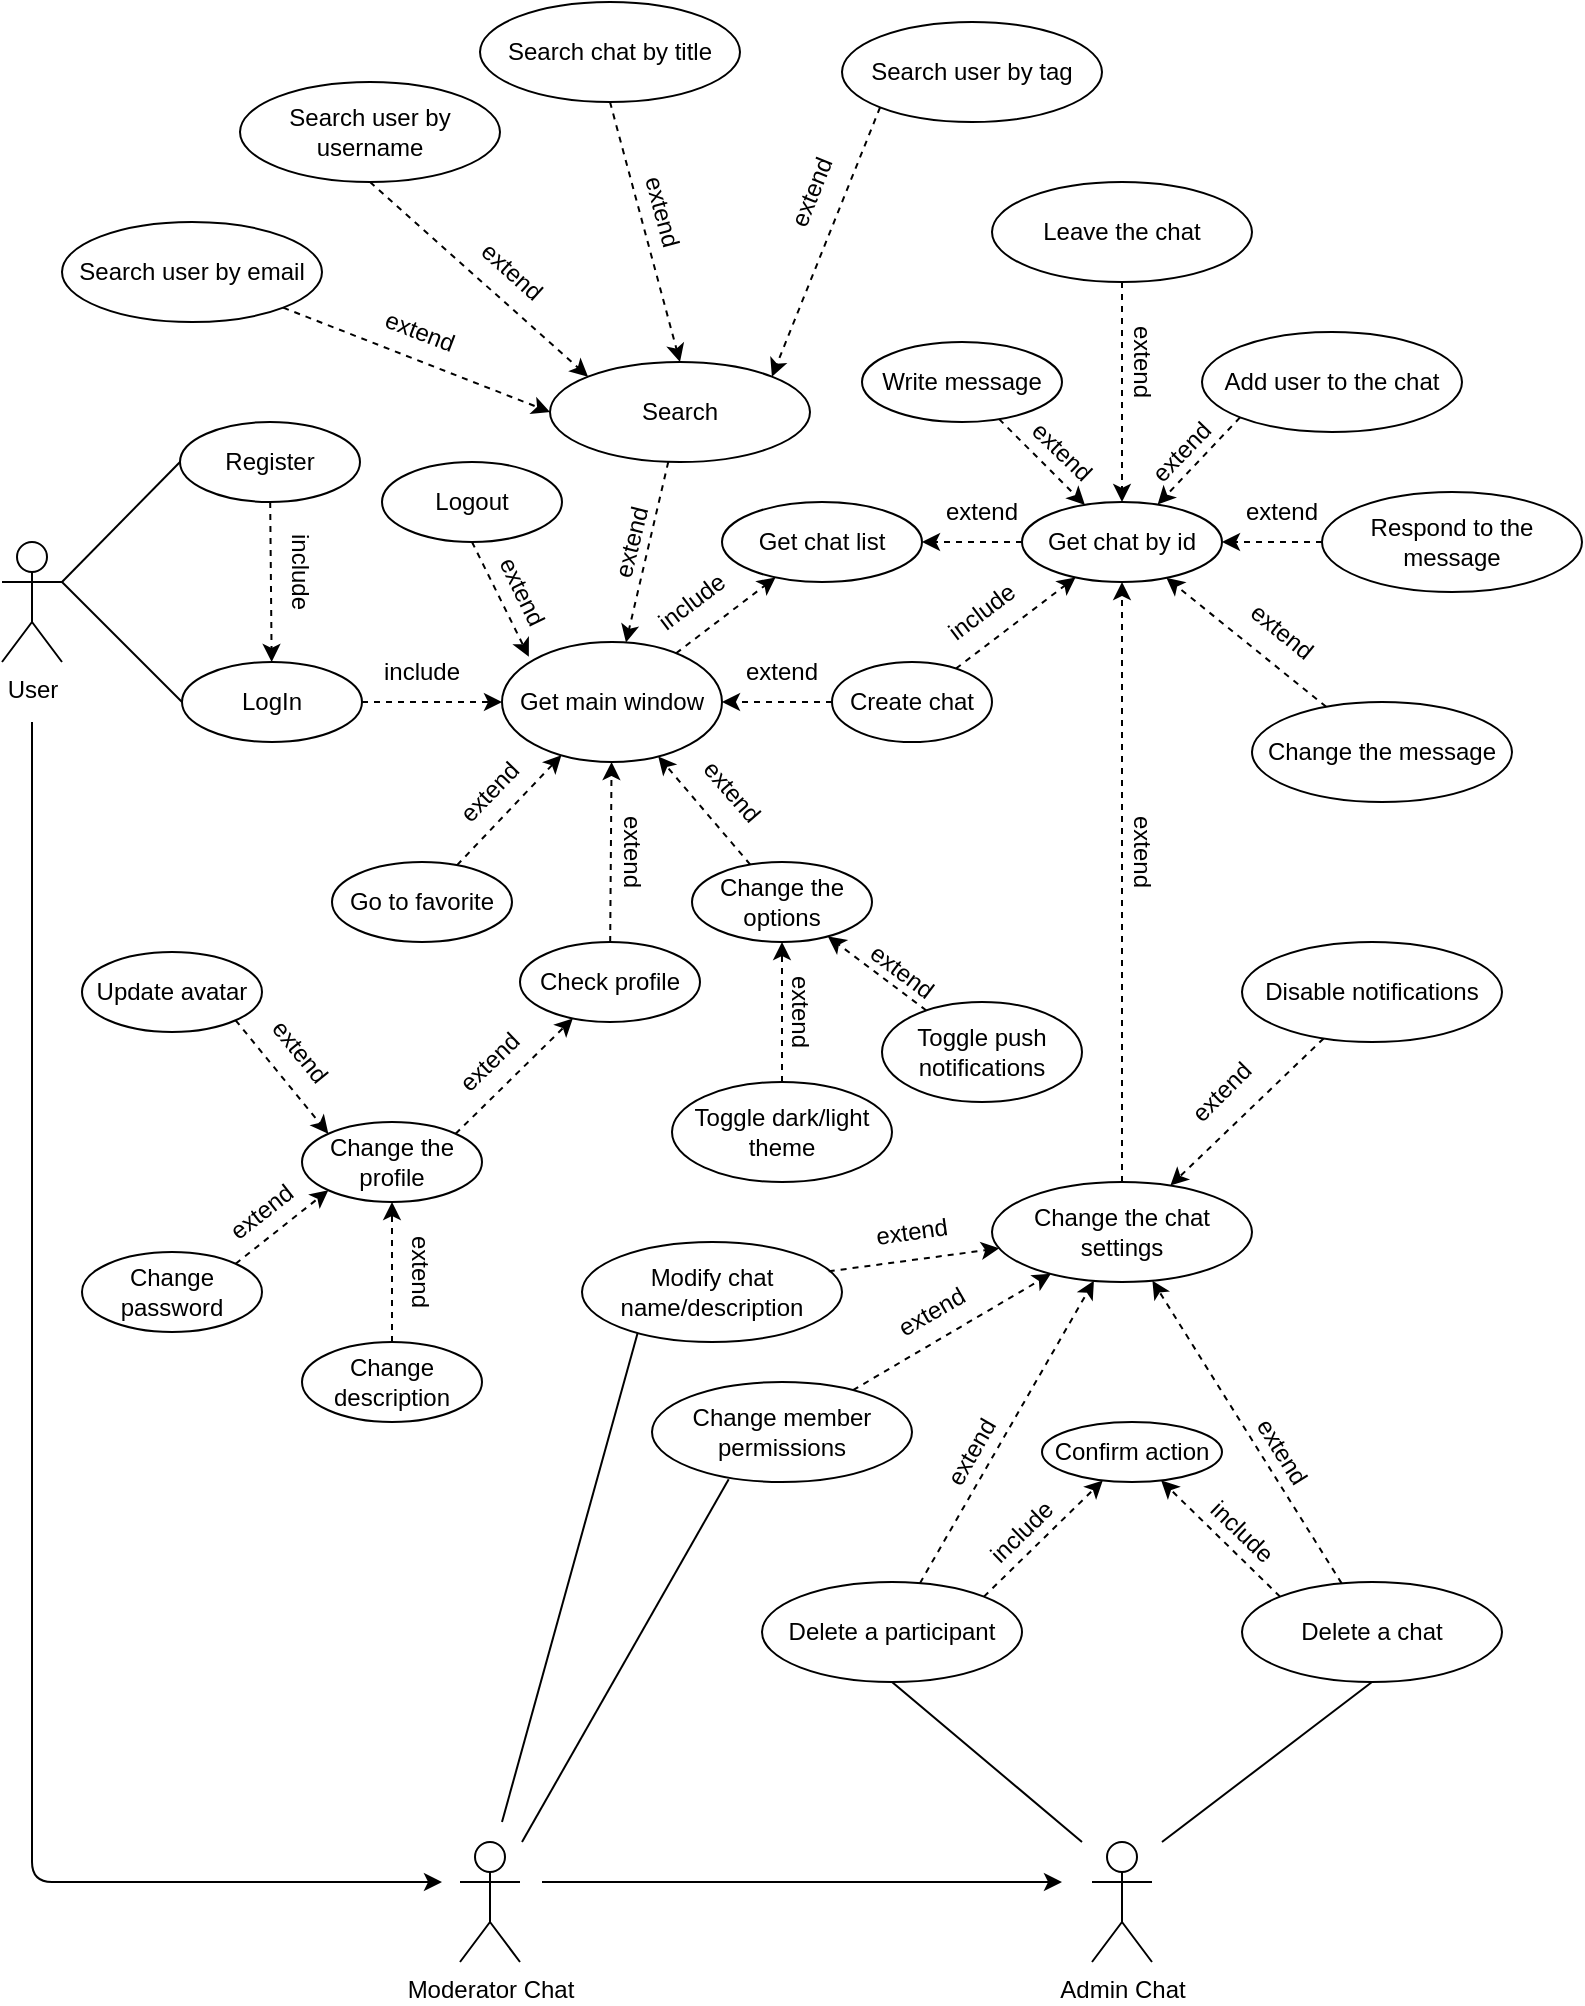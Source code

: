 <mxfile>
    <diagram id="J_mZfzTJKxPo_2OYkwWj" name="Page-1">
        <mxGraphModel dx="472" dy="543" grid="1" gridSize="10" guides="1" tooltips="1" connect="1" arrows="1" fold="1" page="1" pageScale="1" pageWidth="850" pageHeight="1100" math="0" shadow="0">
            <root>
                <mxCell id="0"/>
                <mxCell id="1" parent="0"/>
                <mxCell id="2" value="User" style="shape=umlActor;verticalLabelPosition=bottom;verticalAlign=top;html=1;outlineConnect=0;" parent="1" vertex="1">
                    <mxGeometry x="50" y="320" width="30" height="60" as="geometry"/>
                </mxCell>
                <mxCell id="3" value="Moderator Chat&lt;span style=&quot;color: rgba(0, 0, 0, 0); font-family: monospace; font-size: 0px; text-align: start;&quot;&gt;%3CmxGraphModel%3E%3Croot%3E%3CmxCell%20id%3D%220%22%2F%3E%3CmxCell%20id%3D%221%22%20parent%3D%220%22%2F%3E%3CmxCell%20id%3D%222%22%20value%3D%22User%22%20style%3D%22shape%3DumlActor%3BverticalLabelPosition%3Dbottom%3BverticalAlign%3Dtop%3Bhtml%3D1%3BoutlineConnect%3D0%3B%22%20vertex%3D%221%22%20parent%3D%221%22%3E%3CmxGeometry%20x%3D%22250%22%20y%3D%22370%22%20width%3D%2230%22%20height%3D%2260%22%20as%3D%22geometry%22%2F%3E%3C%2FmxCell%3E%3C%2Froot%3E%3C%2FmxGraphModel%3E&lt;/span&gt;" style="shape=umlActor;verticalLabelPosition=bottom;verticalAlign=top;html=1;outlineConnect=0;" parent="1" vertex="1">
                    <mxGeometry x="279" y="970" width="30" height="60" as="geometry"/>
                </mxCell>
                <mxCell id="4" value="Admin Chat" style="shape=umlActor;verticalLabelPosition=bottom;verticalAlign=top;html=1;outlineConnect=0;" parent="1" vertex="1">
                    <mxGeometry x="595" y="970" width="30" height="60" as="geometry"/>
                </mxCell>
                <mxCell id="8" value="" style="endArrow=classic;html=1;" parent="1" edge="1">
                    <mxGeometry width="50" height="50" relative="1" as="geometry">
                        <mxPoint x="65" y="410" as="sourcePoint"/>
                        <mxPoint x="270" y="990" as="targetPoint"/>
                        <Array as="points">
                            <mxPoint x="65" y="990"/>
                        </Array>
                    </mxGeometry>
                </mxCell>
                <mxCell id="9" value="LogIn" style="ellipse;whiteSpace=wrap;html=1;" parent="1" vertex="1">
                    <mxGeometry x="140" y="380" width="90" height="40" as="geometry"/>
                </mxCell>
                <mxCell id="11" value="Register" style="ellipse;whiteSpace=wrap;html=1;" parent="1" vertex="1">
                    <mxGeometry x="139" y="260" width="90" height="40" as="geometry"/>
                </mxCell>
                <mxCell id="13" value="" style="endArrow=none;html=1;exitX=1;exitY=0.333;exitDx=0;exitDy=0;exitPerimeter=0;entryX=0;entryY=0.5;entryDx=0;entryDy=0;" parent="1" source="2" target="11" edge="1">
                    <mxGeometry width="50" height="50" relative="1" as="geometry">
                        <mxPoint x="120" y="350" as="sourcePoint"/>
                        <mxPoint x="170" y="300" as="targetPoint"/>
                    </mxGeometry>
                </mxCell>
                <mxCell id="14" value="" style="endArrow=none;html=1;entryX=0;entryY=0.5;entryDx=0;entryDy=0;" parent="1" target="9" edge="1">
                    <mxGeometry width="50" height="50" relative="1" as="geometry">
                        <mxPoint x="80" y="340" as="sourcePoint"/>
                        <mxPoint x="140" y="340" as="targetPoint"/>
                    </mxGeometry>
                </mxCell>
                <mxCell id="16" value="" style="endArrow=classic;html=1;dashed=1;" parent="1" source="11" target="9" edge="1">
                    <mxGeometry width="50" height="50" relative="1" as="geometry">
                        <mxPoint x="120" y="350" as="sourcePoint"/>
                        <mxPoint x="170" y="300" as="targetPoint"/>
                    </mxGeometry>
                </mxCell>
                <mxCell id="18" value="include" style="text;html=1;strokeColor=none;fillColor=none;align=center;verticalAlign=middle;whiteSpace=wrap;rounded=0;rotation=90;" parent="1" vertex="1">
                    <mxGeometry x="169" y="320" width="60" height="30" as="geometry"/>
                </mxCell>
                <mxCell id="19" value="Get main window" style="ellipse;whiteSpace=wrap;html=1;" parent="1" vertex="1">
                    <mxGeometry x="300" y="370" width="110" height="60" as="geometry"/>
                </mxCell>
                <mxCell id="20" value="" style="endArrow=classic;html=1;dashed=1;entryX=0;entryY=0.5;entryDx=0;entryDy=0;" parent="1" source="9" target="19" edge="1">
                    <mxGeometry width="50" height="50" relative="1" as="geometry">
                        <mxPoint x="195" y="310" as="sourcePoint"/>
                        <mxPoint x="195" y="390" as="targetPoint"/>
                    </mxGeometry>
                </mxCell>
                <mxCell id="21" value="include" style="text;html=1;strokeColor=none;fillColor=none;align=center;verticalAlign=middle;whiteSpace=wrap;rounded=0;rotation=0;" parent="1" vertex="1">
                    <mxGeometry x="230" y="370" width="60" height="30" as="geometry"/>
                </mxCell>
                <mxCell id="22" value="Search" style="ellipse;whiteSpace=wrap;html=1;" parent="1" vertex="1">
                    <mxGeometry x="324" y="230" width="130" height="50" as="geometry"/>
                </mxCell>
                <mxCell id="23" value="" style="endArrow=classic;html=1;dashed=1;" parent="1" source="22" target="19" edge="1">
                    <mxGeometry width="50" height="50" relative="1" as="geometry">
                        <mxPoint x="354.62" y="310" as="sourcePoint"/>
                        <mxPoint x="354.62" y="390" as="targetPoint"/>
                    </mxGeometry>
                </mxCell>
                <mxCell id="24" value="extend" style="text;html=1;strokeColor=none;fillColor=none;align=center;verticalAlign=middle;whiteSpace=wrap;rounded=0;rotation=284;" parent="1" vertex="1">
                    <mxGeometry x="335" y="305" width="60" height="30" as="geometry"/>
                </mxCell>
                <mxCell id="25" value="Get chat list" style="ellipse;whiteSpace=wrap;html=1;" parent="1" vertex="1">
                    <mxGeometry x="410" y="300" width="100" height="40" as="geometry"/>
                </mxCell>
                <mxCell id="26" value="" style="endArrow=classic;html=1;dashed=1;" parent="1" source="19" target="25" edge="1">
                    <mxGeometry width="50" height="50" relative="1" as="geometry">
                        <mxPoint x="360" y="490" as="sourcePoint"/>
                        <mxPoint x="365.0" y="380" as="targetPoint"/>
                    </mxGeometry>
                </mxCell>
                <mxCell id="27" value="include" style="text;html=1;strokeColor=none;fillColor=none;align=center;verticalAlign=middle;whiteSpace=wrap;rounded=0;rotation=323;" parent="1" vertex="1">
                    <mxGeometry x="365" y="335" width="60" height="30" as="geometry"/>
                </mxCell>
                <mxCell id="28" value="Get chat by id" style="ellipse;whiteSpace=wrap;html=1;" parent="1" vertex="1">
                    <mxGeometry x="560" y="300" width="100" height="40" as="geometry"/>
                </mxCell>
                <mxCell id="29" value="" style="endArrow=classic;html=1;dashed=1;entryX=1;entryY=0.5;entryDx=0;entryDy=0;" parent="1" source="28" target="25" edge="1">
                    <mxGeometry width="50" height="50" relative="1" as="geometry">
                        <mxPoint x="489.996" y="387.901" as="sourcePoint"/>
                        <mxPoint x="539.728" y="349.998" as="targetPoint"/>
                    </mxGeometry>
                </mxCell>
                <mxCell id="30" value="extend" style="text;html=1;strokeColor=none;fillColor=none;align=center;verticalAlign=middle;whiteSpace=wrap;rounded=0;rotation=0;" parent="1" vertex="1">
                    <mxGeometry x="510" y="290" width="60" height="30" as="geometry"/>
                </mxCell>
                <mxCell id="31" value="Write message" style="ellipse;whiteSpace=wrap;html=1;" parent="1" vertex="1">
                    <mxGeometry x="480" y="220" width="100" height="40" as="geometry"/>
                </mxCell>
                <mxCell id="32" value="Leave the chat" style="ellipse;whiteSpace=wrap;html=1;" parent="1" vertex="1">
                    <mxGeometry x="545" y="140" width="130" height="50" as="geometry"/>
                </mxCell>
                <mxCell id="33" value="Add user to the chat" style="ellipse;whiteSpace=wrap;html=1;" parent="1" vertex="1">
                    <mxGeometry x="650" y="215" width="130" height="50" as="geometry"/>
                </mxCell>
                <mxCell id="34" value="" style="endArrow=classic;html=1;dashed=1;" parent="1" source="31" target="28" edge="1">
                    <mxGeometry width="50" height="50" relative="1" as="geometry">
                        <mxPoint x="570" y="330" as="sourcePoint"/>
                        <mxPoint x="520" y="330" as="targetPoint"/>
                    </mxGeometry>
                </mxCell>
                <mxCell id="35" value="" style="endArrow=classic;html=1;dashed=1;" parent="1" source="32" target="28" edge="1">
                    <mxGeometry width="50" height="50" relative="1" as="geometry">
                        <mxPoint x="558.57" y="268.57" as="sourcePoint"/>
                        <mxPoint x="601.43" y="311.43" as="targetPoint"/>
                    </mxGeometry>
                </mxCell>
                <mxCell id="36" value="" style="endArrow=classic;html=1;dashed=1;exitX=0;exitY=1;exitDx=0;exitDy=0;" parent="1" source="33" target="28" edge="1">
                    <mxGeometry width="50" height="50" relative="1" as="geometry">
                        <mxPoint x="620" y="225" as="sourcePoint"/>
                        <mxPoint x="620" y="310" as="targetPoint"/>
                    </mxGeometry>
                </mxCell>
                <mxCell id="37" value="Respond to the message" style="ellipse;whiteSpace=wrap;html=1;" parent="1" vertex="1">
                    <mxGeometry x="710" y="295" width="130" height="50" as="geometry"/>
                </mxCell>
                <mxCell id="38" value="" style="endArrow=classic;html=1;dashed=1;" parent="1" source="37" target="28" edge="1">
                    <mxGeometry width="50" height="50" relative="1" as="geometry">
                        <mxPoint x="701.288" y="334.998" as="sourcePoint"/>
                        <mxPoint x="660.003" y="378.623" as="targetPoint"/>
                    </mxGeometry>
                </mxCell>
                <mxCell id="39" value="Create chat" style="ellipse;whiteSpace=wrap;html=1;" parent="1" vertex="1">
                    <mxGeometry x="465" y="380" width="80" height="40" as="geometry"/>
                </mxCell>
                <mxCell id="40" value="" style="endArrow=classic;html=1;dashed=1;exitX=0;exitY=0.5;exitDx=0;exitDy=0;entryX=1;entryY=0.5;entryDx=0;entryDy=0;" parent="1" source="39" target="19" edge="1">
                    <mxGeometry width="50" height="50" relative="1" as="geometry">
                        <mxPoint x="397.026" y="385.611" as="sourcePoint"/>
                        <mxPoint x="446.758" y="347.708" as="targetPoint"/>
                    </mxGeometry>
                </mxCell>
                <mxCell id="41" value="extend" style="text;html=1;strokeColor=none;fillColor=none;align=center;verticalAlign=middle;whiteSpace=wrap;rounded=0;rotation=0;" parent="1" vertex="1">
                    <mxGeometry x="410" y="370" width="60" height="30" as="geometry"/>
                </mxCell>
                <mxCell id="42" value="" style="endArrow=classic;html=1;dashed=1;" parent="1" source="39" target="28" edge="1">
                    <mxGeometry width="50" height="50" relative="1" as="geometry">
                        <mxPoint x="520" y="450" as="sourcePoint"/>
                        <mxPoint x="590.0" y="450" as="targetPoint"/>
                    </mxGeometry>
                </mxCell>
                <mxCell id="43" value="include" style="text;html=1;strokeColor=none;fillColor=none;align=center;verticalAlign=middle;whiteSpace=wrap;rounded=0;rotation=323;" parent="1" vertex="1">
                    <mxGeometry x="510" y="340" width="60" height="30" as="geometry"/>
                </mxCell>
                <mxCell id="44" value="Go to favorite" style="ellipse;whiteSpace=wrap;html=1;" parent="1" vertex="1">
                    <mxGeometry x="215" y="480" width="90" height="40" as="geometry"/>
                </mxCell>
                <mxCell id="45" value="" style="endArrow=classic;html=1;dashed=1;" parent="1" source="44" target="19" edge="1">
                    <mxGeometry width="50" height="50" relative="1" as="geometry">
                        <mxPoint x="330" y="480" as="sourcePoint"/>
                        <mxPoint x="320" y="490" as="targetPoint"/>
                    </mxGeometry>
                </mxCell>
                <mxCell id="46" value="extend" style="text;html=1;strokeColor=none;fillColor=none;align=center;verticalAlign=middle;whiteSpace=wrap;rounded=0;rotation=314;" parent="1" vertex="1">
                    <mxGeometry x="264" y="430" width="60" height="30" as="geometry"/>
                </mxCell>
                <mxCell id="48" value="Check profile" style="ellipse;whiteSpace=wrap;html=1;" parent="1" vertex="1">
                    <mxGeometry x="309" y="520" width="90" height="40" as="geometry"/>
                </mxCell>
                <mxCell id="49" value="Change the options" style="ellipse;whiteSpace=wrap;html=1;" parent="1" vertex="1">
                    <mxGeometry x="395" y="480" width="90" height="40" as="geometry"/>
                </mxCell>
                <mxCell id="50" value="" style="endArrow=classic;html=1;dashed=1;" parent="1" source="48" target="19" edge="1">
                    <mxGeometry width="50" height="50" relative="1" as="geometry">
                        <mxPoint x="330" y="460" as="sourcePoint"/>
                        <mxPoint x="287.504" y="491.575" as="targetPoint"/>
                    </mxGeometry>
                </mxCell>
                <mxCell id="51" value="" style="endArrow=classic;html=1;dashed=1;" parent="1" source="49" target="19" edge="1">
                    <mxGeometry width="50" height="50" relative="1" as="geometry">
                        <mxPoint x="349.776" y="446.659" as="sourcePoint"/>
                        <mxPoint x="470" y="450" as="targetPoint"/>
                    </mxGeometry>
                </mxCell>
                <mxCell id="52" value="Toggle push notifications" style="ellipse;whiteSpace=wrap;html=1;" parent="1" vertex="1">
                    <mxGeometry x="490" y="550" width="100" height="50" as="geometry"/>
                </mxCell>
                <mxCell id="53" value="Toggle dark/light theme" style="ellipse;whiteSpace=wrap;html=1;" parent="1" vertex="1">
                    <mxGeometry x="385" y="590" width="110" height="50" as="geometry"/>
                </mxCell>
                <mxCell id="54" value="" style="endArrow=classic;html=1;dashed=1;" parent="1" source="53" target="49" edge="1">
                    <mxGeometry width="50" height="50" relative="1" as="geometry">
                        <mxPoint x="401.998" y="539.999" as="sourcePoint"/>
                        <mxPoint x="420" y="570" as="targetPoint"/>
                    </mxGeometry>
                </mxCell>
                <mxCell id="55" value="" style="endArrow=classic;html=1;dashed=1;" parent="1" source="52" target="49" edge="1">
                    <mxGeometry width="50" height="50" relative="1" as="geometry">
                        <mxPoint x="447.193" y="529.961" as="sourcePoint"/>
                        <mxPoint x="510" y="520" as="targetPoint"/>
                    </mxGeometry>
                </mxCell>
                <mxCell id="56" value="extend" style="text;html=1;strokeColor=none;fillColor=none;align=center;verticalAlign=middle;whiteSpace=wrap;rounded=0;rotation=49;direction=east;" parent="1" vertex="1">
                    <mxGeometry x="385" y="430" width="60" height="30" as="geometry"/>
                </mxCell>
                <mxCell id="57" value="extend" style="text;html=1;strokeColor=none;fillColor=none;align=center;verticalAlign=middle;whiteSpace=wrap;rounded=0;rotation=90;direction=east;" parent="1" vertex="1">
                    <mxGeometry x="335" y="460" width="60" height="30" as="geometry"/>
                </mxCell>
                <mxCell id="59" value="Change the message" style="ellipse;whiteSpace=wrap;html=1;" parent="1" vertex="1">
                    <mxGeometry x="675" y="400" width="130" height="50" as="geometry"/>
                </mxCell>
                <mxCell id="60" value="" style="endArrow=classic;html=1;dashed=1;" parent="1" source="59" target="28" edge="1">
                    <mxGeometry width="50" height="50" relative="1" as="geometry">
                        <mxPoint x="720" y="330" as="sourcePoint"/>
                        <mxPoint x="670" y="330" as="targetPoint"/>
                    </mxGeometry>
                </mxCell>
                <mxCell id="61" value="extend" style="text;html=1;strokeColor=none;fillColor=none;align=center;verticalAlign=middle;whiteSpace=wrap;rounded=0;rotation=0;" parent="1" vertex="1">
                    <mxGeometry x="660" y="290" width="60" height="30" as="geometry"/>
                </mxCell>
                <mxCell id="62" value="extend" style="text;html=1;strokeColor=none;fillColor=none;align=center;verticalAlign=middle;whiteSpace=wrap;rounded=0;rotation=44;" parent="1" vertex="1">
                    <mxGeometry x="550" y="260" width="60" height="30" as="geometry"/>
                </mxCell>
                <mxCell id="63" value="extend" style="text;html=1;strokeColor=none;fillColor=none;align=center;verticalAlign=middle;whiteSpace=wrap;rounded=0;rotation=314;" parent="1" vertex="1">
                    <mxGeometry x="610" y="260" width="60" height="30" as="geometry"/>
                </mxCell>
                <mxCell id="64" value="extend" style="text;html=1;strokeColor=none;fillColor=none;align=center;verticalAlign=middle;whiteSpace=wrap;rounded=0;rotation=90;" parent="1" vertex="1">
                    <mxGeometry x="590" y="215" width="60" height="30" as="geometry"/>
                </mxCell>
                <mxCell id="66" value="Change the chat settings" style="ellipse;whiteSpace=wrap;html=1;" parent="1" vertex="1">
                    <mxGeometry x="545" y="640" width="130" height="50" as="geometry"/>
                </mxCell>
                <mxCell id="67" value="" style="endArrow=classic;html=1;dashed=1;" parent="1" source="66" target="28" edge="1">
                    <mxGeometry width="50" height="50" relative="1" as="geometry">
                        <mxPoint x="660" y="540" as="sourcePoint"/>
                        <mxPoint x="642.19" y="347.923" as="targetPoint"/>
                    </mxGeometry>
                </mxCell>
                <mxCell id="68" value="Modify chat name/description" style="ellipse;whiteSpace=wrap;html=1;" parent="1" vertex="1">
                    <mxGeometry x="340" y="670" width="130" height="50" as="geometry"/>
                </mxCell>
                <mxCell id="69" value="Change member permissions" style="ellipse;whiteSpace=wrap;html=1;" parent="1" vertex="1">
                    <mxGeometry x="375" y="740" width="130" height="50" as="geometry"/>
                </mxCell>
                <mxCell id="70" value="extend" style="text;html=1;strokeColor=none;fillColor=none;align=center;verticalAlign=middle;whiteSpace=wrap;rounded=0;rotation=90;" parent="1" vertex="1">
                    <mxGeometry x="590" y="460" width="60" height="30" as="geometry"/>
                </mxCell>
                <mxCell id="71" value="Disable notifications" style="ellipse;whiteSpace=wrap;html=1;" parent="1" vertex="1">
                    <mxGeometry x="670" y="520" width="130" height="50" as="geometry"/>
                </mxCell>
                <mxCell id="72" value="Delete a participant" style="ellipse;whiteSpace=wrap;html=1;" parent="1" vertex="1">
                    <mxGeometry x="430" y="840" width="130" height="50" as="geometry"/>
                </mxCell>
                <mxCell id="73" value="" style="endArrow=classic;html=1;dashed=1;exitX=0.949;exitY=0.293;exitDx=0;exitDy=0;exitPerimeter=0;" parent="1" source="68" target="66" edge="1">
                    <mxGeometry width="50" height="50" relative="1" as="geometry">
                        <mxPoint x="620" y="650" as="sourcePoint"/>
                        <mxPoint x="690" y="590" as="targetPoint"/>
                    </mxGeometry>
                </mxCell>
                <mxCell id="74" value="" style="endArrow=classic;html=1;dashed=1;" parent="1" source="69" target="66" edge="1">
                    <mxGeometry width="50" height="50" relative="1" as="geometry">
                        <mxPoint x="518.37" y="724.65" as="sourcePoint"/>
                        <mxPoint x="579.784" y="694.64" as="targetPoint"/>
                    </mxGeometry>
                </mxCell>
                <mxCell id="75" value="" style="endArrow=classic;html=1;dashed=1;" parent="1" source="71" target="66" edge="1">
                    <mxGeometry width="50" height="50" relative="1" as="geometry">
                        <mxPoint x="534.237" y="781.12" as="sourcePoint"/>
                        <mxPoint x="600.766" y="698.88" as="targetPoint"/>
                    </mxGeometry>
                </mxCell>
                <mxCell id="76" value="" style="endArrow=classic;html=1;dashed=1;" parent="1" source="72" target="66" edge="1">
                    <mxGeometry width="50" height="50" relative="1" as="geometry">
                        <mxPoint x="700.0" y="770.001" as="sourcePoint"/>
                        <mxPoint x="620.816" y="696.95" as="targetPoint"/>
                    </mxGeometry>
                </mxCell>
                <mxCell id="77" value="Delete a chat" style="ellipse;whiteSpace=wrap;html=1;" parent="1" vertex="1">
                    <mxGeometry x="670" y="840" width="130" height="50" as="geometry"/>
                </mxCell>
                <mxCell id="78" value="" style="endArrow=classic;html=1;dashed=1;" parent="1" source="77" target="66" edge="1">
                    <mxGeometry width="50" height="50" relative="1" as="geometry">
                        <mxPoint x="534.237" y="781.12" as="sourcePoint"/>
                        <mxPoint x="600.766" y="698.88" as="targetPoint"/>
                    </mxGeometry>
                </mxCell>
                <mxCell id="80" value="extend" style="text;html=1;strokeColor=none;fillColor=none;align=center;verticalAlign=middle;whiteSpace=wrap;rounded=0;rotation=315;" parent="1" vertex="1">
                    <mxGeometry x="630" y="580" width="60" height="30" as="geometry"/>
                </mxCell>
                <mxCell id="82" value="" style="endArrow=classic;html=1;" parent="1" edge="1">
                    <mxGeometry width="50" height="50" relative="1" as="geometry">
                        <mxPoint x="320" y="990" as="sourcePoint"/>
                        <mxPoint x="580" y="990" as="targetPoint"/>
                        <Array as="points"/>
                    </mxGeometry>
                </mxCell>
                <mxCell id="83" value="" style="endArrow=none;html=1;entryX=0.214;entryY=0.909;entryDx=0;entryDy=0;entryPerimeter=0;" parent="1" target="68" edge="1">
                    <mxGeometry width="50" height="50" relative="1" as="geometry">
                        <mxPoint x="300" y="960" as="sourcePoint"/>
                        <mxPoint x="339" y="950" as="targetPoint"/>
                    </mxGeometry>
                </mxCell>
                <mxCell id="84" value="" style="endArrow=none;html=1;entryX=0.295;entryY=0.972;entryDx=0;entryDy=0;entryPerimeter=0;" parent="1" target="69" edge="1">
                    <mxGeometry width="50" height="50" relative="1" as="geometry">
                        <mxPoint x="310" y="970" as="sourcePoint"/>
                        <mxPoint x="350" y="705" as="targetPoint"/>
                    </mxGeometry>
                </mxCell>
                <mxCell id="85" value="" style="endArrow=none;html=1;entryX=0.5;entryY=1;entryDx=0;entryDy=0;" parent="1" target="72" edge="1">
                    <mxGeometry width="50" height="50" relative="1" as="geometry">
                        <mxPoint x="590" y="970" as="sourcePoint"/>
                        <mxPoint x="450" y="800" as="targetPoint"/>
                    </mxGeometry>
                </mxCell>
                <mxCell id="86" value="" style="endArrow=none;html=1;entryX=0.5;entryY=1;entryDx=0;entryDy=0;" parent="1" target="77" edge="1">
                    <mxGeometry width="50" height="50" relative="1" as="geometry">
                        <mxPoint x="630" y="970" as="sourcePoint"/>
                        <mxPoint x="535" y="870" as="targetPoint"/>
                    </mxGeometry>
                </mxCell>
                <mxCell id="87" value="extend" style="text;html=1;strokeColor=none;fillColor=none;align=center;verticalAlign=middle;whiteSpace=wrap;rounded=0;rotation=39;" parent="1" vertex="1">
                    <mxGeometry x="660" y="350" width="60" height="30" as="geometry"/>
                </mxCell>
                <mxCell id="89" value="Confirm action" style="ellipse;whiteSpace=wrap;html=1;" parent="1" vertex="1">
                    <mxGeometry x="570" y="760" width="90" height="30" as="geometry"/>
                </mxCell>
                <mxCell id="90" value="" style="endArrow=classic;html=1;dashed=1;exitX=1;exitY=0;exitDx=0;exitDy=0;" parent="1" source="72" target="89" edge="1">
                    <mxGeometry width="50" height="50" relative="1" as="geometry">
                        <mxPoint x="519.061" y="850.592" as="sourcePoint"/>
                        <mxPoint x="605.992" y="699.413" as="targetPoint"/>
                    </mxGeometry>
                </mxCell>
                <mxCell id="91" value="" style="endArrow=classic;html=1;dashed=1;exitX=0;exitY=0;exitDx=0;exitDy=0;" parent="1" source="77" target="89" edge="1">
                    <mxGeometry width="50" height="50" relative="1" as="geometry">
                        <mxPoint x="551.097" y="857.375" as="sourcePoint"/>
                        <mxPoint x="606.368" y="799.295" as="targetPoint"/>
                    </mxGeometry>
                </mxCell>
                <mxCell id="92" value="extend" style="text;html=1;strokeColor=none;fillColor=none;align=center;verticalAlign=middle;whiteSpace=wrap;rounded=0;rotation=352;" parent="1" vertex="1">
                    <mxGeometry x="475" y="650" width="60" height="30" as="geometry"/>
                </mxCell>
                <mxCell id="93" value="extend" style="text;html=1;strokeColor=none;fillColor=none;align=center;verticalAlign=middle;whiteSpace=wrap;rounded=0;rotation=330;" parent="1" vertex="1">
                    <mxGeometry x="485" y="690" width="60" height="30" as="geometry"/>
                </mxCell>
                <mxCell id="94" value="extend" style="text;html=1;strokeColor=none;fillColor=none;align=center;verticalAlign=middle;whiteSpace=wrap;rounded=0;rotation=300;" parent="1" vertex="1">
                    <mxGeometry x="505" y="760" width="60" height="30" as="geometry"/>
                </mxCell>
                <mxCell id="95" value="extend" style="text;html=1;strokeColor=none;fillColor=none;align=center;verticalAlign=middle;whiteSpace=wrap;rounded=0;rotation=58;" parent="1" vertex="1">
                    <mxGeometry x="660" y="760" width="60" height="30" as="geometry"/>
                </mxCell>
                <mxCell id="96" value="include" style="text;html=1;strokeColor=none;fillColor=none;align=center;verticalAlign=middle;whiteSpace=wrap;rounded=0;rotation=316;" parent="1" vertex="1">
                    <mxGeometry x="530" y="800" width="60" height="30" as="geometry"/>
                </mxCell>
                <mxCell id="97" value="include" style="text;html=1;strokeColor=none;fillColor=none;align=center;verticalAlign=middle;whiteSpace=wrap;rounded=0;rotation=44;" parent="1" vertex="1">
                    <mxGeometry x="640" y="800" width="60" height="30" as="geometry"/>
                </mxCell>
                <mxCell id="98" value="extend" style="text;html=1;strokeColor=none;fillColor=none;align=center;verticalAlign=middle;whiteSpace=wrap;rounded=0;rotation=37;direction=east;" parent="1" vertex="1">
                    <mxGeometry x="470" y="520" width="60" height="30" as="geometry"/>
                </mxCell>
                <mxCell id="99" value="extend" style="text;html=1;strokeColor=none;fillColor=none;align=center;verticalAlign=middle;whiteSpace=wrap;rounded=0;rotation=90;direction=east;" parent="1" vertex="1">
                    <mxGeometry x="419" y="540" width="60" height="30" as="geometry"/>
                </mxCell>
                <mxCell id="100" value="Logout" style="ellipse;whiteSpace=wrap;html=1;" parent="1" vertex="1">
                    <mxGeometry x="240" y="280" width="90" height="40" as="geometry"/>
                </mxCell>
                <mxCell id="102" value="" style="endArrow=classic;html=1;dashed=1;entryX=0.122;entryY=0.123;entryDx=0;entryDy=0;entryPerimeter=0;exitX=0.5;exitY=1;exitDx=0;exitDy=0;" parent="1" source="100" target="19" edge="1">
                    <mxGeometry width="50" height="50" relative="1" as="geometry">
                        <mxPoint x="393.238" y="289.902" as="sourcePoint"/>
                        <mxPoint x="371.95" y="380.241" as="targetPoint"/>
                    </mxGeometry>
                </mxCell>
                <mxCell id="103" value="extend" style="text;html=1;strokeColor=none;fillColor=none;align=center;verticalAlign=middle;whiteSpace=wrap;rounded=0;rotation=64;" parent="1" vertex="1">
                    <mxGeometry x="280" y="330" width="60" height="30" as="geometry"/>
                </mxCell>
                <mxCell id="104" value="Change the profile" style="ellipse;whiteSpace=wrap;html=1;" parent="1" vertex="1">
                    <mxGeometry x="200" y="610" width="90" height="40" as="geometry"/>
                </mxCell>
                <mxCell id="105" value="" style="endArrow=classic;html=1;dashed=1;exitX=1;exitY=0;exitDx=0;exitDy=0;" parent="1" source="104" target="48" edge="1">
                    <mxGeometry width="50" height="50" relative="1" as="geometry">
                        <mxPoint x="364.089" y="530.0" as="sourcePoint"/>
                        <mxPoint x="364.791" y="440.0" as="targetPoint"/>
                    </mxGeometry>
                </mxCell>
                <mxCell id="106" value="extend" style="text;html=1;strokeColor=none;fillColor=none;align=center;verticalAlign=middle;whiteSpace=wrap;rounded=0;rotation=316;" parent="1" vertex="1">
                    <mxGeometry x="264" y="565" width="60" height="30" as="geometry"/>
                </mxCell>
                <mxCell id="107" value="Change description" style="ellipse;whiteSpace=wrap;html=1;" vertex="1" parent="1">
                    <mxGeometry x="200" y="720" width="90" height="40" as="geometry"/>
                </mxCell>
                <mxCell id="108" value="" style="endArrow=classic;html=1;dashed=1;entryX=0.5;entryY=1;entryDx=0;entryDy=0;" edge="1" parent="1" source="107" target="104">
                    <mxGeometry width="50" height="50" relative="1" as="geometry">
                        <mxPoint x="241" y="720" as="sourcePoint"/>
                        <mxPoint x="241" y="650" as="targetPoint"/>
                    </mxGeometry>
                </mxCell>
                <mxCell id="109" value="extend" style="text;html=1;strokeColor=none;fillColor=none;align=center;verticalAlign=middle;whiteSpace=wrap;rounded=0;rotation=90;direction=east;" vertex="1" parent="1">
                    <mxGeometry x="229" y="670" width="60" height="30" as="geometry"/>
                </mxCell>
                <mxCell id="111" value="Update avatar" style="ellipse;whiteSpace=wrap;html=1;" vertex="1" parent="1">
                    <mxGeometry x="90" y="525" width="90" height="40" as="geometry"/>
                </mxCell>
                <mxCell id="112" value="" style="endArrow=classic;html=1;dashed=1;exitX=1;exitY=1;exitDx=0;exitDy=0;entryX=0;entryY=0;entryDx=0;entryDy=0;" edge="1" parent="1" source="111" target="104">
                    <mxGeometry width="50" height="50" relative="1" as="geometry">
                        <mxPoint x="286.667" y="625.79" as="sourcePoint"/>
                        <mxPoint x="345.379" y="568.207" as="targetPoint"/>
                    </mxGeometry>
                </mxCell>
                <mxCell id="113" value="extend" style="text;html=1;strokeColor=none;fillColor=none;align=center;verticalAlign=middle;whiteSpace=wrap;rounded=0;rotation=51;" vertex="1" parent="1">
                    <mxGeometry x="169" y="560" width="60" height="30" as="geometry"/>
                </mxCell>
                <mxCell id="114" value="Search chat by title" style="ellipse;whiteSpace=wrap;html=1;" vertex="1" parent="1">
                    <mxGeometry x="289" y="50" width="130" height="50" as="geometry"/>
                </mxCell>
                <mxCell id="115" value="Search user by username" style="ellipse;whiteSpace=wrap;html=1;" vertex="1" parent="1">
                    <mxGeometry x="169" y="90" width="130" height="50" as="geometry"/>
                </mxCell>
                <mxCell id="116" value="" style="endArrow=classic;html=1;dashed=1;entryX=0.5;entryY=0;entryDx=0;entryDy=0;exitX=0.5;exitY=1;exitDx=0;exitDy=0;" edge="1" parent="1" source="114" target="22">
                    <mxGeometry width="50" height="50" relative="1" as="geometry">
                        <mxPoint x="200" y="190" as="sourcePoint"/>
                        <mxPoint x="270.0" y="190" as="targetPoint"/>
                    </mxGeometry>
                </mxCell>
                <mxCell id="117" value="" style="endArrow=classic;html=1;dashed=1;exitX=0.5;exitY=1;exitDx=0;exitDy=0;entryX=0;entryY=0;entryDx=0;entryDy=0;" edge="1" parent="1" source="115" target="22">
                    <mxGeometry width="50" height="50" relative="1" as="geometry">
                        <mxPoint x="410" y="100" as="sourcePoint"/>
                        <mxPoint x="399.0" y="240" as="targetPoint"/>
                    </mxGeometry>
                </mxCell>
                <mxCell id="118" value="extend" style="text;html=1;strokeColor=none;fillColor=none;align=center;verticalAlign=middle;whiteSpace=wrap;rounded=0;rotation=292;" vertex="1" parent="1">
                    <mxGeometry x="425" y="130" width="60" height="30" as="geometry"/>
                </mxCell>
                <mxCell id="119" value="extend" style="text;html=1;strokeColor=none;fillColor=none;align=center;verticalAlign=middle;whiteSpace=wrap;rounded=0;rotation=42;" vertex="1" parent="1">
                    <mxGeometry x="275" y="170" width="60" height="30" as="geometry"/>
                </mxCell>
                <mxCell id="120" value="Search user by tag" style="ellipse;whiteSpace=wrap;html=1;" vertex="1" parent="1">
                    <mxGeometry x="470" y="60" width="130" height="50" as="geometry"/>
                </mxCell>
                <mxCell id="121" value="" style="endArrow=classic;html=1;dashed=1;entryX=1;entryY=0;entryDx=0;entryDy=0;exitX=0;exitY=1;exitDx=0;exitDy=0;" edge="1" parent="1" source="120" target="22">
                    <mxGeometry width="50" height="50" relative="1" as="geometry">
                        <mxPoint x="364.0" y="110" as="sourcePoint"/>
                        <mxPoint x="399.0" y="240" as="targetPoint"/>
                    </mxGeometry>
                </mxCell>
                <mxCell id="122" value="extend" style="text;html=1;strokeColor=none;fillColor=none;align=center;verticalAlign=middle;whiteSpace=wrap;rounded=0;rotation=75;" vertex="1" parent="1">
                    <mxGeometry x="350" y="140" width="60" height="30" as="geometry"/>
                </mxCell>
                <mxCell id="123" value="Search user by email" style="ellipse;whiteSpace=wrap;html=1;" vertex="1" parent="1">
                    <mxGeometry x="80" y="160" width="130" height="50" as="geometry"/>
                </mxCell>
                <mxCell id="124" value="" style="endArrow=classic;html=1;dashed=1;entryX=0;entryY=0.5;entryDx=0;entryDy=0;" edge="1" parent="1" source="123" target="22">
                    <mxGeometry width="50" height="50" relative="1" as="geometry">
                        <mxPoint x="224" y="150" as="sourcePoint"/>
                        <mxPoint x="352.903" y="247.375" as="targetPoint"/>
                    </mxGeometry>
                </mxCell>
                <mxCell id="125" value="extend" style="text;html=1;strokeColor=none;fillColor=none;align=center;verticalAlign=middle;whiteSpace=wrap;rounded=0;rotation=21;" vertex="1" parent="1">
                    <mxGeometry x="229" y="200" width="60" height="30" as="geometry"/>
                </mxCell>
                <mxCell id="126" value="Change password" style="ellipse;whiteSpace=wrap;html=1;" vertex="1" parent="1">
                    <mxGeometry x="90" y="675" width="90" height="40" as="geometry"/>
                </mxCell>
                <mxCell id="127" value="" style="endArrow=classic;html=1;dashed=1;entryX=0;entryY=1;entryDx=0;entryDy=0;exitX=1;exitY=0;exitDx=0;exitDy=0;" edge="1" parent="1" source="126" target="104">
                    <mxGeometry width="50" height="50" relative="1" as="geometry">
                        <mxPoint x="255" y="730" as="sourcePoint"/>
                        <mxPoint x="255" y="660" as="targetPoint"/>
                    </mxGeometry>
                </mxCell>
                <mxCell id="128" value="extend" style="text;html=1;strokeColor=none;fillColor=none;align=center;verticalAlign=middle;whiteSpace=wrap;rounded=0;rotation=322;direction=east;" vertex="1" parent="1">
                    <mxGeometry x="150" y="640" width="60" height="30" as="geometry"/>
                </mxCell>
            </root>
        </mxGraphModel>
    </diagram>
</mxfile>